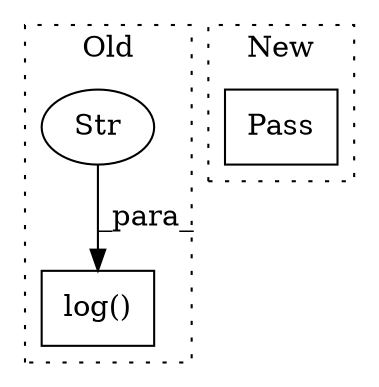 digraph G {
subgraph cluster0 {
1 [label="log()" a="75" s="574,694" l="31,15" shape="box"];
3 [label="Str" a="66" s="605" l="10" shape="ellipse"];
label = "Old";
style="dotted";
}
subgraph cluster1 {
2 [label="Pass" a="62" s="710" l="4" shape="box"];
label = "New";
style="dotted";
}
3 -> 1 [label="_para_"];
}
